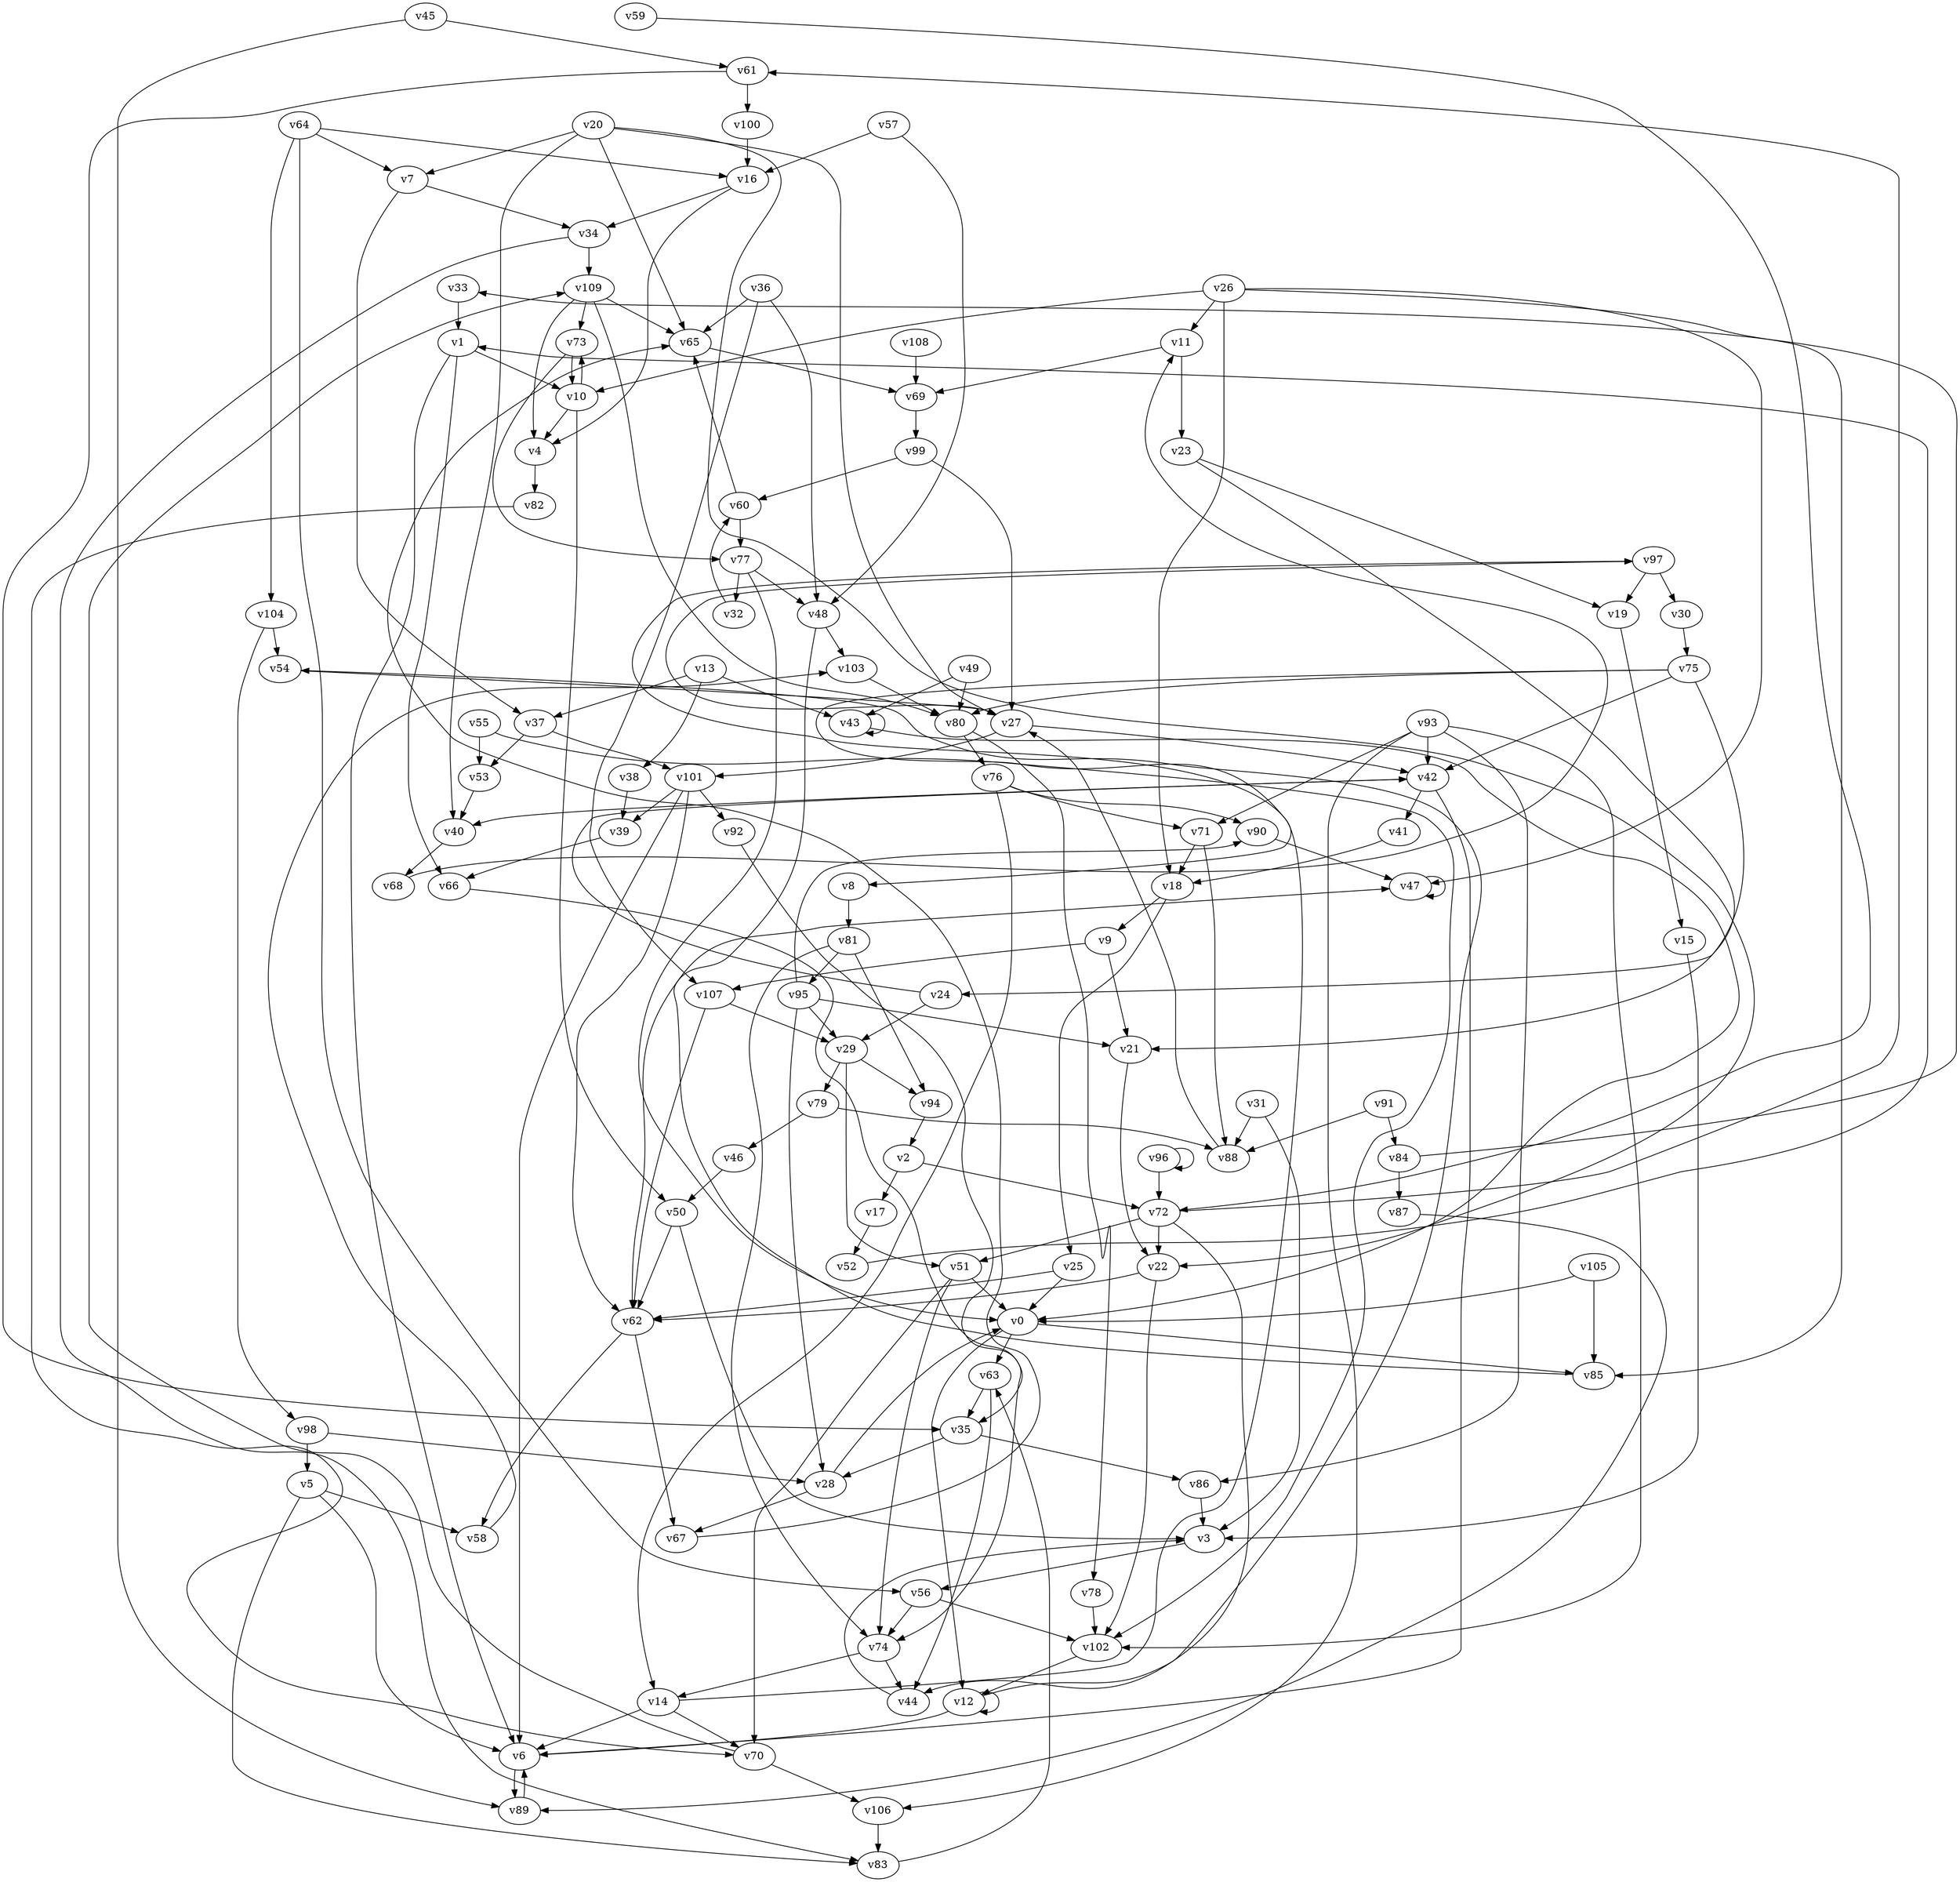 // Benchmark game 154 - 110 vertices
// time_bound: 39
// targets: v46
digraph G {
    v0 [name="v0", player=0];
    v1 [name="v1", player=1];
    v2 [name="v2", player=0];
    v3 [name="v3", player=0];
    v4 [name="v4", player=0];
    v5 [name="v5", player=1];
    v6 [name="v6", player=0];
    v7 [name="v7", player=0];
    v8 [name="v8", player=0];
    v9 [name="v9", player=1];
    v10 [name="v10", player=1];
    v11 [name="v11", player=0];
    v12 [name="v12", player=1];
    v13 [name="v13", player=1];
    v14 [name="v14", player=0];
    v15 [name="v15", player=1];
    v16 [name="v16", player=1];
    v17 [name="v17", player=0];
    v18 [name="v18", player=0];
    v19 [name="v19", player=1];
    v20 [name="v20", player=0];
    v21 [name="v21", player=0];
    v22 [name="v22", player=0];
    v23 [name="v23", player=0];
    v24 [name="v24", player=0];
    v25 [name="v25", player=0];
    v26 [name="v26", player=0];
    v27 [name="v27", player=0];
    v28 [name="v28", player=1];
    v29 [name="v29", player=0];
    v30 [name="v30", player=0];
    v31 [name="v31", player=1];
    v32 [name="v32", player=1];
    v33 [name="v33", player=0];
    v34 [name="v34", player=1];
    v35 [name="v35", player=1];
    v36 [name="v36", player=0];
    v37 [name="v37", player=0];
    v38 [name="v38", player=0];
    v39 [name="v39", player=1];
    v40 [name="v40", player=0];
    v41 [name="v41", player=0];
    v42 [name="v42", player=0];
    v43 [name="v43", player=0];
    v44 [name="v44", player=0];
    v45 [name="v45", player=1];
    v46 [name="v46", player=1, target=1];
    v47 [name="v47", player=0];
    v48 [name="v48", player=1];
    v49 [name="v49", player=0];
    v50 [name="v50", player=1];
    v51 [name="v51", player=0];
    v52 [name="v52", player=0];
    v53 [name="v53", player=1];
    v54 [name="v54", player=0];
    v55 [name="v55", player=0];
    v56 [name="v56", player=1];
    v57 [name="v57", player=0];
    v58 [name="v58", player=0];
    v59 [name="v59", player=1];
    v60 [name="v60", player=0];
    v61 [name="v61", player=1];
    v62 [name="v62", player=1];
    v63 [name="v63", player=1];
    v64 [name="v64", player=0];
    v65 [name="v65", player=1];
    v66 [name="v66", player=0];
    v67 [name="v67", player=0];
    v68 [name="v68", player=1];
    v69 [name="v69", player=0];
    v70 [name="v70", player=0];
    v71 [name="v71", player=0];
    v72 [name="v72", player=0];
    v73 [name="v73", player=0];
    v74 [name="v74", player=0];
    v75 [name="v75", player=1];
    v76 [name="v76", player=1];
    v77 [name="v77", player=0];
    v78 [name="v78", player=1];
    v79 [name="v79", player=1];
    v80 [name="v80", player=0];
    v81 [name="v81", player=0];
    v82 [name="v82", player=0];
    v83 [name="v83", player=1];
    v84 [name="v84", player=0];
    v85 [name="v85", player=0];
    v86 [name="v86", player=1];
    v87 [name="v87", player=1];
    v88 [name="v88", player=1];
    v89 [name="v89", player=1];
    v90 [name="v90", player=1];
    v91 [name="v91", player=1];
    v92 [name="v92", player=1];
    v93 [name="v93", player=1];
    v94 [name="v94", player=0];
    v95 [name="v95", player=1];
    v96 [name="v96", player=0];
    v97 [name="v97", player=0];
    v98 [name="v98", player=1];
    v99 [name="v99", player=0];
    v100 [name="v100", player=1];
    v101 [name="v101", player=1];
    v102 [name="v102", player=1];
    v103 [name="v103", player=1];
    v104 [name="v104", player=1];
    v105 [name="v105", player=0];
    v106 [name="v106", player=0];
    v107 [name="v107", player=1];
    v108 [name="v108", player=1];
    v109 [name="v109", player=0];

    v0 -> v85;
    v1 -> v10;
    v2 -> v17;
    v3 -> v56;
    v4 -> v82;
    v5 -> v58;
    v6 -> v89;
    v7 -> v37;
    v8 -> v81;
    v9 -> v107;
    v10 -> v50;
    v11 -> v23;
    v12 -> v54 [constraint="t < 10"];
    v13 -> v37;
    v14 -> v97 [constraint="t >= 3"];
    v15 -> v3;
    v16 -> v34;
    v17 -> v52;
    v18 -> v25;
    v19 -> v15;
    v20 -> v22 [constraint="t mod 4 == 3"];
    v21 -> v22;
    v22 -> v102;
    v23 -> v24 [constraint="t >= 3"];
    v24 -> v42 [constraint="t >= 2"];
    v25 -> v62;
    v26 -> v11;
    v27 -> v97 [constraint="t >= 2"];
    v28 -> v0;
    v29 -> v94;
    v30 -> v75;
    v31 -> v3;
    v32 -> v60;
    v33 -> v1;
    v34 -> v83 [constraint="t mod 5 == 0"];
    v35 -> v86;
    v36 -> v48;
    v37 -> v53;
    v38 -> v39;
    v39 -> v66;
    v40 -> v68;
    v41 -> v18;
    v42 -> v40;
    v43 -> v0 [constraint="t mod 2 == 0"];
    v44 -> v3 [constraint="t mod 3 == 2"];
    v45 -> v61;
    v46 -> v50;
    v47 -> v47;
    v48 -> v103;
    v49 -> v80 [constraint="t mod 2 == 1"];
    v50 -> v62;
    v51 -> v70;
    v52 -> v1 [constraint="t >= 1"];
    v53 -> v40;
    v54 -> v27;
    v55 -> v102 [constraint="t < 9"];
    v56 -> v102;
    v57 -> v48;
    v58 -> v103 [constraint="t mod 2 == 1"];
    v59 -> v72 [constraint="t mod 2 == 1"];
    v60 -> v65;
    v61 -> v35 [constraint="t >= 4"];
    v62 -> v58;
    v63 -> v44;
    v64 -> v16 [constraint="t >= 5"];
    v65 -> v69;
    v66 -> v74 [constraint="t mod 5 == 0"];
    v67 -> v65 [constraint="t mod 3 == 2"];
    v68 -> v11 [constraint="t >= 5"];
    v69 -> v99;
    v70 -> v109 [constraint="t mod 2 == 1"];
    v71 -> v18;
    v72 -> v22;
    v73 -> v77 [constraint="t >= 4"];
    v74 -> v44;
    v75 -> v8 [constraint="t >= 1"];
    v76 -> v14;
    v77 -> v48;
    v78 -> v102;
    v79 -> v46;
    v80 -> v76;
    v81 -> v94;
    v82 -> v70 [constraint="t mod 4 == 2"];
    v83 -> v63;
    v84 -> v33 [constraint="t mod 5 == 1"];
    v85 -> v47 [constraint="t < 9"];
    v86 -> v3;
    v87 -> v89 [constraint="t >= 5"];
    v88 -> v27;
    v89 -> v6;
    v90 -> v47;
    v91 -> v88;
    v92 -> v35 [constraint="t >= 5"];
    v93 -> v102;
    v94 -> v2;
    v95 -> v90 [constraint="t < 14"];
    v96 -> v96 [constraint="t < 9"];
    v97 -> v19;
    v98 -> v28;
    v99 -> v60;
    v100 -> v16;
    v101 -> v62;
    v102 -> v12;
    v103 -> v80;
    v104 -> v98;
    v105 -> v85;
    v106 -> v83;
    v107 -> v62;
    v108 -> v69;
    v109 -> v65;
    v49 -> v43;
    v1 -> v6;
    v109 -> v80;
    v26 -> v10;
    v95 -> v21;
    v26 -> v47;
    v36 -> v65;
    v95 -> v29;
    v55 -> v53;
    v20 -> v40;
    v29 -> v79;
    v48 -> v62;
    v14 -> v70;
    v26 -> v18;
    v99 -> v27;
    v75 -> v42;
    v25 -> v0;
    v18 -> v9;
    v43 -> v43;
    v72 -> v44;
    v23 -> v19;
    v27 -> v101;
    v75 -> v80;
    v107 -> v29;
    v13 -> v43;
    v76 -> v90;
    v84 -> v87;
    v10 -> v4;
    v45 -> v89;
    v11 -> v69;
    v93 -> v42;
    v5 -> v83;
    v61 -> v100;
    v72 -> v61;
    v20 -> v65;
    v12 -> v6;
    v93 -> v71;
    v74 -> v14;
    v71 -> v88;
    v64 -> v56;
    v1 -> v66;
    v76 -> v71;
    v42 -> v6;
    v5 -> v6;
    v28 -> v67;
    v70 -> v106;
    v80 -> v78;
    v12 -> v12;
    v95 -> v28;
    v16 -> v4;
    v29 -> v51;
    v2 -> v72;
    v50 -> v3;
    v24 -> v29;
    v63 -> v35;
    v72 -> v51;
    v9 -> v21;
    v51 -> v74;
    v105 -> v0;
    v57 -> v16;
    v101 -> v92;
    v64 -> v7;
    v60 -> v77;
    v31 -> v88;
    v36 -> v107;
    v37 -> v101;
    v104 -> v54;
    v77 -> v0;
    v81 -> v74;
    v14 -> v6;
    v20 -> v27;
    v10 -> v73;
    v97 -> v30;
    v56 -> v74;
    v93 -> v106;
    v81 -> v95;
    v93 -> v86;
    v64 -> v104;
    v7 -> v34;
    v34 -> v109;
    v51 -> v0;
    v0 -> v63;
    v73 -> v10;
    v77 -> v32;
    v75 -> v21;
    v27 -> v42;
    v79 -> v88;
    v91 -> v84;
    v20 -> v7;
    v22 -> v62;
    v26 -> v85;
    v101 -> v6;
    v101 -> v39;
    v109 -> v73;
    v96 -> v72;
    v62 -> v67;
    v109 -> v4;
    v42 -> v41;
    v98 -> v5;
    v13 -> v38;
    v35 -> v28;
    v0 -> v12;
}
